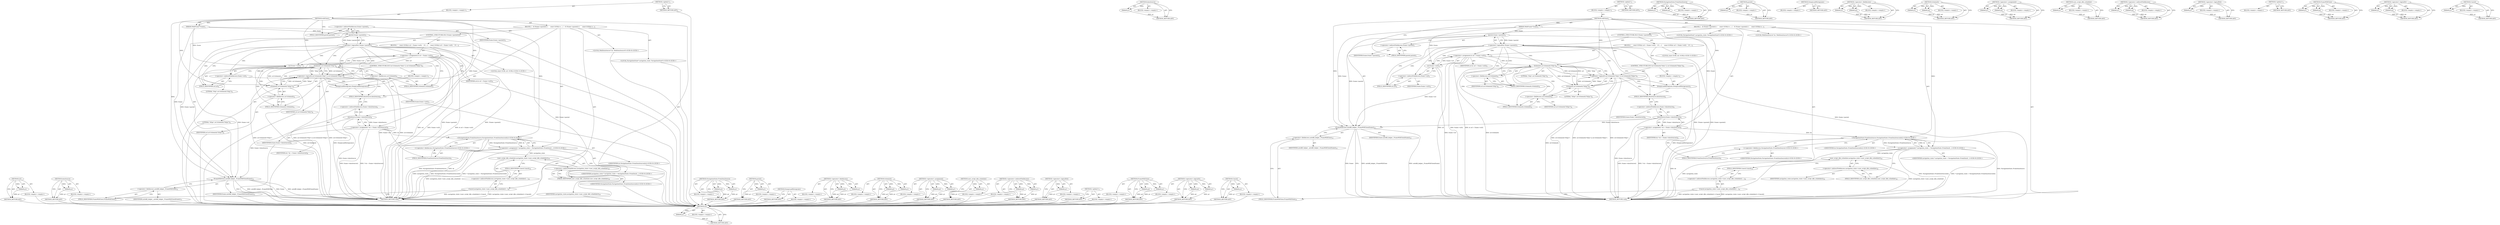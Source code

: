 digraph "Cancel" {
vulnerable_111 [label=<(METHOD,url)>];
vulnerable_112 [label=<(PARAM,p1)>];
vulnerable_113 [label=<(BLOCK,&lt;empty&gt;,&lt;empty&gt;)>];
vulnerable_114 [label=<(METHOD_RETURN,ANY)>];
vulnerable_133 [label=<(METHOD,dataSource)>];
vulnerable_134 [label=<(PARAM,p1)>];
vulnerable_135 [label=<(BLOCK,&lt;empty&gt;,&lt;empty&gt;)>];
vulnerable_136 [label=<(METHOD_RETURN,ANY)>];
vulnerable_6 [label=<(METHOD,&lt;global&gt;)<SUB>1</SUB>>];
vulnerable_7 [label=<(BLOCK,&lt;empty&gt;,&lt;empty&gt;)<SUB>1</SUB>>];
vulnerable_8 [label=<(METHOD,willClose)<SUB>1</SUB>>];
vulnerable_9 [label=<(PARAM,WebFrame* frame)<SUB>1</SUB>>];
vulnerable_10 [label=<(BLOCK,{
   if (!frame-&gt;parent()) {
     const GURL&amp; u...,{
   if (!frame-&gt;parent()) {
     const GURL&amp; u...)<SUB>1</SUB>>];
vulnerable_11 [label=<(CONTROL_STRUCTURE,IF,if (!frame-&gt;parent()))<SUB>2</SUB>>];
vulnerable_12 [label=<(&lt;operator&gt;.logicalNot,!frame-&gt;parent())<SUB>2</SUB>>];
vulnerable_13 [label=<(parent,frame-&gt;parent())<SUB>2</SUB>>];
vulnerable_14 [label=<(&lt;operator&gt;.indirectFieldAccess,frame-&gt;parent)<SUB>2</SUB>>];
vulnerable_15 [label=<(IDENTIFIER,frame,frame-&gt;parent())<SUB>2</SUB>>];
vulnerable_16 [label=<(FIELD_IDENTIFIER,parent,parent)<SUB>2</SUB>>];
vulnerable_17 [label=<(BLOCK,{
     const GURL&amp; url = frame-&gt;url();
    if (...,{
     const GURL&amp; url = frame-&gt;url();
    if (...)<SUB>2</SUB>>];
vulnerable_18 [label="<(LOCAL,const GURL url: GURL)<SUB>3</SUB>>"];
vulnerable_19 [label=<(&lt;operator&gt;.assignment,&amp; url = frame-&gt;url())<SUB>3</SUB>>];
vulnerable_20 [label=<(IDENTIFIER,url,&amp; url = frame-&gt;url())<SUB>3</SUB>>];
vulnerable_21 [label=<(url,frame-&gt;url())<SUB>3</SUB>>];
vulnerable_22 [label=<(&lt;operator&gt;.indirectFieldAccess,frame-&gt;url)<SUB>3</SUB>>];
vulnerable_23 [label=<(IDENTIFIER,frame,frame-&gt;url())<SUB>3</SUB>>];
vulnerable_24 [label=<(FIELD_IDENTIFIER,url,url)<SUB>3</SUB>>];
vulnerable_25 [label=<(CONTROL_STRUCTURE,IF,if (url.SchemeIs(&quot;http&quot;) || url.SchemeIs(&quot;https&quot;)))<SUB>4</SUB>>];
vulnerable_26 [label=<(&lt;operator&gt;.logicalOr,url.SchemeIs(&quot;http&quot;) || url.SchemeIs(&quot;https&quot;))<SUB>4</SUB>>];
vulnerable_27 [label=<(SchemeIs,url.SchemeIs(&quot;http&quot;))<SUB>4</SUB>>];
vulnerable_28 [label=<(&lt;operator&gt;.fieldAccess,url.SchemeIs)<SUB>4</SUB>>];
vulnerable_29 [label=<(IDENTIFIER,url,url.SchemeIs(&quot;http&quot;))<SUB>4</SUB>>];
vulnerable_30 [label=<(FIELD_IDENTIFIER,SchemeIs,SchemeIs)<SUB>4</SUB>>];
vulnerable_31 [label=<(LITERAL,&quot;http&quot;,url.SchemeIs(&quot;http&quot;))<SUB>4</SUB>>];
vulnerable_32 [label=<(SchemeIs,url.SchemeIs(&quot;https&quot;))<SUB>4</SUB>>];
vulnerable_33 [label=<(&lt;operator&gt;.fieldAccess,url.SchemeIs)<SUB>4</SUB>>];
vulnerable_34 [label=<(IDENTIFIER,url,url.SchemeIs(&quot;https&quot;))<SUB>4</SUB>>];
vulnerable_35 [label=<(FIELD_IDENTIFIER,SchemeIs,SchemeIs)<SUB>4</SUB>>];
vulnerable_36 [label=<(LITERAL,&quot;https&quot;,url.SchemeIs(&quot;https&quot;))<SUB>4</SUB>>];
vulnerable_37 [label=<(BLOCK,&lt;empty&gt;,&lt;empty&gt;)<SUB>5</SUB>>];
vulnerable_38 [label=<(DumpLoadHistograms,DumpLoadHistograms())<SUB>5</SUB>>];
vulnerable_39 [label="<(LOCAL,WebDataSource* ds: WebDataSource*)<SUB>8</SUB>>"];
vulnerable_40 [label=<(&lt;operator&gt;.assignment,* ds = frame-&gt;dataSource())<SUB>8</SUB>>];
vulnerable_41 [label=<(IDENTIFIER,ds,* ds = frame-&gt;dataSource())<SUB>8</SUB>>];
vulnerable_42 [label=<(dataSource,frame-&gt;dataSource())<SUB>8</SUB>>];
vulnerable_43 [label=<(&lt;operator&gt;.indirectFieldAccess,frame-&gt;dataSource)<SUB>8</SUB>>];
vulnerable_44 [label=<(IDENTIFIER,frame,frame-&gt;dataSource())<SUB>8</SUB>>];
vulnerable_45 [label=<(FIELD_IDENTIFIER,dataSource,dataSource)<SUB>8</SUB>>];
vulnerable_46 [label="<(LOCAL,NavigationState* navigation_state: NavigationState*)<SUB>9</SUB>>"];
vulnerable_47 [label="<(&lt;operator&gt;.assignment,* navigation_state = NavigationState::FromDataS...)<SUB>9</SUB>>"];
vulnerable_48 [label="<(IDENTIFIER,navigation_state,* navigation_state = NavigationState::FromDataS...)<SUB>9</SUB>>"];
vulnerable_49 [label="<(NavigationState.FromDataSource,NavigationState::FromDataSource(ds))<SUB>9</SUB>>"];
vulnerable_50 [label="<(&lt;operator&gt;.fieldAccess,NavigationState::FromDataSource)<SUB>9</SUB>>"];
vulnerable_51 [label="<(IDENTIFIER,NavigationState,NavigationState::FromDataSource(ds))<SUB>9</SUB>>"];
vulnerable_52 [label=<(FIELD_IDENTIFIER,FromDataSource,FromDataSource)<SUB>9</SUB>>];
vulnerable_53 [label="<(IDENTIFIER,ds,NavigationState::FromDataSource(ds))<SUB>9</SUB>>"];
vulnerable_54 [label=<(Cancel,navigation_state-&gt;user_script_idle_scheduler()-...)<SUB>10</SUB>>];
vulnerable_55 [label=<(&lt;operator&gt;.indirectFieldAccess,navigation_state-&gt;user_script_idle_scheduler()-...)<SUB>10</SUB>>];
vulnerable_56 [label=<(user_script_idle_scheduler,navigation_state-&gt;user_script_idle_scheduler())<SUB>10</SUB>>];
vulnerable_57 [label=<(&lt;operator&gt;.indirectFieldAccess,navigation_state-&gt;user_script_idle_scheduler)<SUB>10</SUB>>];
vulnerable_58 [label=<(IDENTIFIER,navigation_state,navigation_state-&gt;user_script_idle_scheduler())<SUB>10</SUB>>];
vulnerable_59 [label=<(FIELD_IDENTIFIER,user_script_idle_scheduler,user_script_idle_scheduler)<SUB>10</SUB>>];
vulnerable_60 [label=<(FIELD_IDENTIFIER,Cancel,Cancel)<SUB>10</SUB>>];
vulnerable_61 [label=<(FrameWillClose,autofill_helper_.FrameWillClose(frame))<SUB>12</SUB>>];
vulnerable_62 [label=<(&lt;operator&gt;.fieldAccess,autofill_helper_.FrameWillClose)<SUB>12</SUB>>];
vulnerable_63 [label=<(IDENTIFIER,autofill_helper_,autofill_helper_.FrameWillClose(frame))<SUB>12</SUB>>];
vulnerable_64 [label=<(FIELD_IDENTIFIER,FrameWillClose,FrameWillClose)<SUB>12</SUB>>];
vulnerable_65 [label=<(IDENTIFIER,frame,autofill_helper_.FrameWillClose(frame))<SUB>12</SUB>>];
vulnerable_66 [label=<(METHOD_RETURN,void)<SUB>1</SUB>>];
vulnerable_68 [label=<(METHOD_RETURN,ANY)<SUB>1</SUB>>];
vulnerable_137 [label=<(METHOD,NavigationState.FromDataSource)>];
vulnerable_138 [label=<(PARAM,p1)>];
vulnerable_139 [label=<(PARAM,p2)>];
vulnerable_140 [label=<(BLOCK,&lt;empty&gt;,&lt;empty&gt;)>];
vulnerable_141 [label=<(METHOD_RETURN,ANY)>];
vulnerable_97 [label=<(METHOD,parent)>];
vulnerable_98 [label=<(PARAM,p1)>];
vulnerable_99 [label=<(BLOCK,&lt;empty&gt;,&lt;empty&gt;)>];
vulnerable_100 [label=<(METHOD_RETURN,ANY)>];
vulnerable_130 [label=<(METHOD,DumpLoadHistograms)>];
vulnerable_131 [label=<(BLOCK,&lt;empty&gt;,&lt;empty&gt;)>];
vulnerable_132 [label=<(METHOD_RETURN,ANY)>];
vulnerable_125 [label=<(METHOD,&lt;operator&gt;.fieldAccess)>];
vulnerable_126 [label=<(PARAM,p1)>];
vulnerable_127 [label=<(PARAM,p2)>];
vulnerable_128 [label=<(BLOCK,&lt;empty&gt;,&lt;empty&gt;)>];
vulnerable_129 [label=<(METHOD_RETURN,ANY)>];
vulnerable_120 [label=<(METHOD,SchemeIs)>];
vulnerable_121 [label=<(PARAM,p1)>];
vulnerable_122 [label=<(PARAM,p2)>];
vulnerable_123 [label=<(BLOCK,&lt;empty&gt;,&lt;empty&gt;)>];
vulnerable_124 [label=<(METHOD_RETURN,ANY)>];
vulnerable_106 [label=<(METHOD,&lt;operator&gt;.assignment)>];
vulnerable_107 [label=<(PARAM,p1)>];
vulnerable_108 [label=<(PARAM,p2)>];
vulnerable_109 [label=<(BLOCK,&lt;empty&gt;,&lt;empty&gt;)>];
vulnerable_110 [label=<(METHOD_RETURN,ANY)>];
vulnerable_146 [label=<(METHOD,user_script_idle_scheduler)>];
vulnerable_147 [label=<(PARAM,p1)>];
vulnerable_148 [label=<(BLOCK,&lt;empty&gt;,&lt;empty&gt;)>];
vulnerable_149 [label=<(METHOD_RETURN,ANY)>];
vulnerable_101 [label=<(METHOD,&lt;operator&gt;.indirectFieldAccess)>];
vulnerable_102 [label=<(PARAM,p1)>];
vulnerable_103 [label=<(PARAM,p2)>];
vulnerable_104 [label=<(BLOCK,&lt;empty&gt;,&lt;empty&gt;)>];
vulnerable_105 [label=<(METHOD_RETURN,ANY)>];
vulnerable_93 [label=<(METHOD,&lt;operator&gt;.logicalNot)>];
vulnerable_94 [label=<(PARAM,p1)>];
vulnerable_95 [label=<(BLOCK,&lt;empty&gt;,&lt;empty&gt;)>];
vulnerable_96 [label=<(METHOD_RETURN,ANY)>];
vulnerable_87 [label=<(METHOD,&lt;global&gt;)<SUB>1</SUB>>];
vulnerable_88 [label=<(BLOCK,&lt;empty&gt;,&lt;empty&gt;)>];
vulnerable_89 [label=<(METHOD_RETURN,ANY)>];
vulnerable_150 [label=<(METHOD,FrameWillClose)>];
vulnerable_151 [label=<(PARAM,p1)>];
vulnerable_152 [label=<(PARAM,p2)>];
vulnerable_153 [label=<(BLOCK,&lt;empty&gt;,&lt;empty&gt;)>];
vulnerable_154 [label=<(METHOD_RETURN,ANY)>];
vulnerable_115 [label=<(METHOD,&lt;operator&gt;.logicalOr)>];
vulnerable_116 [label=<(PARAM,p1)>];
vulnerable_117 [label=<(PARAM,p2)>];
vulnerable_118 [label=<(BLOCK,&lt;empty&gt;,&lt;empty&gt;)>];
vulnerable_119 [label=<(METHOD_RETURN,ANY)>];
vulnerable_142 [label=<(METHOD,Cancel)>];
vulnerable_143 [label=<(PARAM,p1)>];
vulnerable_144 [label=<(BLOCK,&lt;empty&gt;,&lt;empty&gt;)>];
vulnerable_145 [label=<(METHOD_RETURN,ANY)>];
fixed_111 [label=<(METHOD,url)>];
fixed_112 [label=<(PARAM,p1)>];
fixed_113 [label=<(BLOCK,&lt;empty&gt;,&lt;empty&gt;)>];
fixed_114 [label=<(METHOD_RETURN,ANY)>];
fixed_133 [label=<(METHOD,dataSource)>];
fixed_134 [label=<(PARAM,p1)>];
fixed_135 [label=<(BLOCK,&lt;empty&gt;,&lt;empty&gt;)>];
fixed_136 [label=<(METHOD_RETURN,ANY)>];
fixed_6 [label=<(METHOD,&lt;global&gt;)<SUB>1</SUB>>];
fixed_7 [label=<(BLOCK,&lt;empty&gt;,&lt;empty&gt;)<SUB>1</SUB>>];
fixed_8 [label=<(METHOD,willClose)<SUB>1</SUB>>];
fixed_9 [label=<(PARAM,WebFrame* frame)<SUB>1</SUB>>];
fixed_10 [label=<(BLOCK,{
   if (!frame-&gt;parent()) {
     const GURL&amp; u...,{
   if (!frame-&gt;parent()) {
     const GURL&amp; u...)<SUB>1</SUB>>];
fixed_11 [label=<(CONTROL_STRUCTURE,IF,if (!frame-&gt;parent()))<SUB>2</SUB>>];
fixed_12 [label=<(&lt;operator&gt;.logicalNot,!frame-&gt;parent())<SUB>2</SUB>>];
fixed_13 [label=<(parent,frame-&gt;parent())<SUB>2</SUB>>];
fixed_14 [label=<(&lt;operator&gt;.indirectFieldAccess,frame-&gt;parent)<SUB>2</SUB>>];
fixed_15 [label=<(IDENTIFIER,frame,frame-&gt;parent())<SUB>2</SUB>>];
fixed_16 [label=<(FIELD_IDENTIFIER,parent,parent)<SUB>2</SUB>>];
fixed_17 [label=<(BLOCK,{
     const GURL&amp; url = frame-&gt;url();
    if (...,{
     const GURL&amp; url = frame-&gt;url();
    if (...)<SUB>2</SUB>>];
fixed_18 [label="<(LOCAL,const GURL url: GURL)<SUB>3</SUB>>"];
fixed_19 [label=<(&lt;operator&gt;.assignment,&amp; url = frame-&gt;url())<SUB>3</SUB>>];
fixed_20 [label=<(IDENTIFIER,url,&amp; url = frame-&gt;url())<SUB>3</SUB>>];
fixed_21 [label=<(url,frame-&gt;url())<SUB>3</SUB>>];
fixed_22 [label=<(&lt;operator&gt;.indirectFieldAccess,frame-&gt;url)<SUB>3</SUB>>];
fixed_23 [label=<(IDENTIFIER,frame,frame-&gt;url())<SUB>3</SUB>>];
fixed_24 [label=<(FIELD_IDENTIFIER,url,url)<SUB>3</SUB>>];
fixed_25 [label=<(CONTROL_STRUCTURE,IF,if (url.SchemeIs(&quot;http&quot;) || url.SchemeIs(&quot;https&quot;)))<SUB>4</SUB>>];
fixed_26 [label=<(&lt;operator&gt;.logicalOr,url.SchemeIs(&quot;http&quot;) || url.SchemeIs(&quot;https&quot;))<SUB>4</SUB>>];
fixed_27 [label=<(SchemeIs,url.SchemeIs(&quot;http&quot;))<SUB>4</SUB>>];
fixed_28 [label=<(&lt;operator&gt;.fieldAccess,url.SchemeIs)<SUB>4</SUB>>];
fixed_29 [label=<(IDENTIFIER,url,url.SchemeIs(&quot;http&quot;))<SUB>4</SUB>>];
fixed_30 [label=<(FIELD_IDENTIFIER,SchemeIs,SchemeIs)<SUB>4</SUB>>];
fixed_31 [label=<(LITERAL,&quot;http&quot;,url.SchemeIs(&quot;http&quot;))<SUB>4</SUB>>];
fixed_32 [label=<(SchemeIs,url.SchemeIs(&quot;https&quot;))<SUB>4</SUB>>];
fixed_33 [label=<(&lt;operator&gt;.fieldAccess,url.SchemeIs)<SUB>4</SUB>>];
fixed_34 [label=<(IDENTIFIER,url,url.SchemeIs(&quot;https&quot;))<SUB>4</SUB>>];
fixed_35 [label=<(FIELD_IDENTIFIER,SchemeIs,SchemeIs)<SUB>4</SUB>>];
fixed_36 [label=<(LITERAL,&quot;https&quot;,url.SchemeIs(&quot;https&quot;))<SUB>4</SUB>>];
fixed_37 [label=<(BLOCK,&lt;empty&gt;,&lt;empty&gt;)<SUB>5</SUB>>];
fixed_38 [label=<(DumpLoadHistograms,DumpLoadHistograms())<SUB>5</SUB>>];
fixed_39 [label="<(LOCAL,WebDataSource* ds: WebDataSource*)<SUB>8</SUB>>"];
fixed_40 [label=<(&lt;operator&gt;.assignment,* ds = frame-&gt;dataSource())<SUB>8</SUB>>];
fixed_41 [label=<(IDENTIFIER,ds,* ds = frame-&gt;dataSource())<SUB>8</SUB>>];
fixed_42 [label=<(dataSource,frame-&gt;dataSource())<SUB>8</SUB>>];
fixed_43 [label=<(&lt;operator&gt;.indirectFieldAccess,frame-&gt;dataSource)<SUB>8</SUB>>];
fixed_44 [label=<(IDENTIFIER,frame,frame-&gt;dataSource())<SUB>8</SUB>>];
fixed_45 [label=<(FIELD_IDENTIFIER,dataSource,dataSource)<SUB>8</SUB>>];
fixed_46 [label="<(LOCAL,NavigationState* navigation_state: NavigationState*)<SUB>9</SUB>>"];
fixed_47 [label="<(&lt;operator&gt;.assignment,* navigation_state = NavigationState::FromDataS...)<SUB>9</SUB>>"];
fixed_48 [label="<(IDENTIFIER,navigation_state,* navigation_state = NavigationState::FromDataS...)<SUB>9</SUB>>"];
fixed_49 [label="<(NavigationState.FromDataSource,NavigationState::FromDataSource(ds))<SUB>9</SUB>>"];
fixed_50 [label="<(&lt;operator&gt;.fieldAccess,NavigationState::FromDataSource)<SUB>9</SUB>>"];
fixed_51 [label="<(IDENTIFIER,NavigationState,NavigationState::FromDataSource(ds))<SUB>9</SUB>>"];
fixed_52 [label=<(FIELD_IDENTIFIER,FromDataSource,FromDataSource)<SUB>9</SUB>>];
fixed_53 [label="<(IDENTIFIER,ds,NavigationState::FromDataSource(ds))<SUB>9</SUB>>"];
fixed_54 [label=<(Cancel,navigation_state-&gt;user_script_idle_scheduler()-...)<SUB>10</SUB>>];
fixed_55 [label=<(&lt;operator&gt;.indirectFieldAccess,navigation_state-&gt;user_script_idle_scheduler()-...)<SUB>10</SUB>>];
fixed_56 [label=<(user_script_idle_scheduler,navigation_state-&gt;user_script_idle_scheduler())<SUB>10</SUB>>];
fixed_57 [label=<(&lt;operator&gt;.indirectFieldAccess,navigation_state-&gt;user_script_idle_scheduler)<SUB>10</SUB>>];
fixed_58 [label=<(IDENTIFIER,navigation_state,navigation_state-&gt;user_script_idle_scheduler())<SUB>10</SUB>>];
fixed_59 [label=<(FIELD_IDENTIFIER,user_script_idle_scheduler,user_script_idle_scheduler)<SUB>10</SUB>>];
fixed_60 [label=<(FIELD_IDENTIFIER,Cancel,Cancel)<SUB>10</SUB>>];
fixed_61 [label=<(FrameWillClose,autofill_helper_.FrameWillClose(frame))<SUB>13</SUB>>];
fixed_62 [label=<(&lt;operator&gt;.fieldAccess,autofill_helper_.FrameWillClose)<SUB>13</SUB>>];
fixed_63 [label=<(IDENTIFIER,autofill_helper_,autofill_helper_.FrameWillClose(frame))<SUB>13</SUB>>];
fixed_64 [label=<(FIELD_IDENTIFIER,FrameWillClose,FrameWillClose)<SUB>13</SUB>>];
fixed_65 [label=<(IDENTIFIER,frame,autofill_helper_.FrameWillClose(frame))<SUB>13</SUB>>];
fixed_66 [label=<(METHOD_RETURN,void)<SUB>1</SUB>>];
fixed_68 [label=<(METHOD_RETURN,ANY)<SUB>1</SUB>>];
fixed_137 [label=<(METHOD,NavigationState.FromDataSource)>];
fixed_138 [label=<(PARAM,p1)>];
fixed_139 [label=<(PARAM,p2)>];
fixed_140 [label=<(BLOCK,&lt;empty&gt;,&lt;empty&gt;)>];
fixed_141 [label=<(METHOD_RETURN,ANY)>];
fixed_97 [label=<(METHOD,parent)>];
fixed_98 [label=<(PARAM,p1)>];
fixed_99 [label=<(BLOCK,&lt;empty&gt;,&lt;empty&gt;)>];
fixed_100 [label=<(METHOD_RETURN,ANY)>];
fixed_130 [label=<(METHOD,DumpLoadHistograms)>];
fixed_131 [label=<(BLOCK,&lt;empty&gt;,&lt;empty&gt;)>];
fixed_132 [label=<(METHOD_RETURN,ANY)>];
fixed_125 [label=<(METHOD,&lt;operator&gt;.fieldAccess)>];
fixed_126 [label=<(PARAM,p1)>];
fixed_127 [label=<(PARAM,p2)>];
fixed_128 [label=<(BLOCK,&lt;empty&gt;,&lt;empty&gt;)>];
fixed_129 [label=<(METHOD_RETURN,ANY)>];
fixed_120 [label=<(METHOD,SchemeIs)>];
fixed_121 [label=<(PARAM,p1)>];
fixed_122 [label=<(PARAM,p2)>];
fixed_123 [label=<(BLOCK,&lt;empty&gt;,&lt;empty&gt;)>];
fixed_124 [label=<(METHOD_RETURN,ANY)>];
fixed_106 [label=<(METHOD,&lt;operator&gt;.assignment)>];
fixed_107 [label=<(PARAM,p1)>];
fixed_108 [label=<(PARAM,p2)>];
fixed_109 [label=<(BLOCK,&lt;empty&gt;,&lt;empty&gt;)>];
fixed_110 [label=<(METHOD_RETURN,ANY)>];
fixed_146 [label=<(METHOD,user_script_idle_scheduler)>];
fixed_147 [label=<(PARAM,p1)>];
fixed_148 [label=<(BLOCK,&lt;empty&gt;,&lt;empty&gt;)>];
fixed_149 [label=<(METHOD_RETURN,ANY)>];
fixed_101 [label=<(METHOD,&lt;operator&gt;.indirectFieldAccess)>];
fixed_102 [label=<(PARAM,p1)>];
fixed_103 [label=<(PARAM,p2)>];
fixed_104 [label=<(BLOCK,&lt;empty&gt;,&lt;empty&gt;)>];
fixed_105 [label=<(METHOD_RETURN,ANY)>];
fixed_93 [label=<(METHOD,&lt;operator&gt;.logicalNot)>];
fixed_94 [label=<(PARAM,p1)>];
fixed_95 [label=<(BLOCK,&lt;empty&gt;,&lt;empty&gt;)>];
fixed_96 [label=<(METHOD_RETURN,ANY)>];
fixed_87 [label=<(METHOD,&lt;global&gt;)<SUB>1</SUB>>];
fixed_88 [label=<(BLOCK,&lt;empty&gt;,&lt;empty&gt;)>];
fixed_89 [label=<(METHOD_RETURN,ANY)>];
fixed_150 [label=<(METHOD,FrameWillClose)>];
fixed_151 [label=<(PARAM,p1)>];
fixed_152 [label=<(PARAM,p2)>];
fixed_153 [label=<(BLOCK,&lt;empty&gt;,&lt;empty&gt;)>];
fixed_154 [label=<(METHOD_RETURN,ANY)>];
fixed_115 [label=<(METHOD,&lt;operator&gt;.logicalOr)>];
fixed_116 [label=<(PARAM,p1)>];
fixed_117 [label=<(PARAM,p2)>];
fixed_118 [label=<(BLOCK,&lt;empty&gt;,&lt;empty&gt;)>];
fixed_119 [label=<(METHOD_RETURN,ANY)>];
fixed_142 [label=<(METHOD,Cancel)>];
fixed_143 [label=<(PARAM,p1)>];
fixed_144 [label=<(BLOCK,&lt;empty&gt;,&lt;empty&gt;)>];
fixed_145 [label=<(METHOD_RETURN,ANY)>];
vulnerable_111 -> vulnerable_112  [key=0, label="AST: "];
vulnerable_111 -> vulnerable_112  [key=1, label="DDG: "];
vulnerable_111 -> vulnerable_113  [key=0, label="AST: "];
vulnerable_111 -> vulnerable_114  [key=0, label="AST: "];
vulnerable_111 -> vulnerable_114  [key=1, label="CFG: "];
vulnerable_112 -> vulnerable_114  [key=0, label="DDG: p1"];
vulnerable_113 -> fixed_111  [key=0];
vulnerable_114 -> fixed_111  [key=0];
vulnerable_133 -> vulnerable_134  [key=0, label="AST: "];
vulnerable_133 -> vulnerable_134  [key=1, label="DDG: "];
vulnerable_133 -> vulnerable_135  [key=0, label="AST: "];
vulnerable_133 -> vulnerable_136  [key=0, label="AST: "];
vulnerable_133 -> vulnerable_136  [key=1, label="CFG: "];
vulnerable_134 -> vulnerable_136  [key=0, label="DDG: p1"];
vulnerable_135 -> fixed_111  [key=0];
vulnerable_136 -> fixed_111  [key=0];
vulnerable_6 -> vulnerable_7  [key=0, label="AST: "];
vulnerable_6 -> vulnerable_68  [key=0, label="AST: "];
vulnerable_6 -> vulnerable_68  [key=1, label="CFG: "];
vulnerable_7 -> vulnerable_8  [key=0, label="AST: "];
vulnerable_8 -> vulnerable_9  [key=0, label="AST: "];
vulnerable_8 -> vulnerable_9  [key=1, label="DDG: "];
vulnerable_8 -> vulnerable_10  [key=0, label="AST: "];
vulnerable_8 -> vulnerable_66  [key=0, label="AST: "];
vulnerable_8 -> vulnerable_16  [key=0, label="CFG: "];
vulnerable_8 -> vulnerable_61  [key=0, label="DDG: "];
vulnerable_8 -> vulnerable_49  [key=0, label="DDG: "];
vulnerable_8 -> vulnerable_38  [key=0, label="DDG: "];
vulnerable_8 -> vulnerable_27  [key=0, label="DDG: "];
vulnerable_8 -> vulnerable_32  [key=0, label="DDG: "];
vulnerable_9 -> vulnerable_61  [key=0, label="DDG: frame"];
vulnerable_9 -> vulnerable_42  [key=0, label="DDG: frame"];
vulnerable_9 -> vulnerable_13  [key=0, label="DDG: frame"];
vulnerable_9 -> vulnerable_21  [key=0, label="DDG: frame"];
vulnerable_10 -> vulnerable_11  [key=0, label="AST: "];
vulnerable_10 -> vulnerable_39  [key=0, label="AST: "];
vulnerable_10 -> vulnerable_40  [key=0, label="AST: "];
vulnerable_10 -> vulnerable_46  [key=0, label="AST: "];
vulnerable_10 -> vulnerable_47  [key=0, label="AST: "];
vulnerable_10 -> vulnerable_54  [key=0, label="AST: "];
vulnerable_10 -> vulnerable_61  [key=0, label="AST: "];
vulnerable_11 -> vulnerable_12  [key=0, label="AST: "];
vulnerable_11 -> vulnerable_17  [key=0, label="AST: "];
vulnerable_12 -> vulnerable_13  [key=0, label="AST: "];
vulnerable_12 -> vulnerable_24  [key=0, label="CFG: "];
vulnerable_12 -> vulnerable_24  [key=1, label="CDG: "];
vulnerable_12 -> vulnerable_45  [key=0, label="CFG: "];
vulnerable_12 -> vulnerable_66  [key=0, label="DDG: frame-&gt;parent()"];
vulnerable_12 -> vulnerable_66  [key=1, label="DDG: !frame-&gt;parent()"];
vulnerable_12 -> vulnerable_30  [key=0, label="CDG: "];
vulnerable_12 -> vulnerable_21  [key=0, label="CDG: "];
vulnerable_12 -> vulnerable_26  [key=0, label="CDG: "];
vulnerable_12 -> vulnerable_19  [key=0, label="CDG: "];
vulnerable_12 -> vulnerable_28  [key=0, label="CDG: "];
vulnerable_12 -> vulnerable_22  [key=0, label="CDG: "];
vulnerable_12 -> vulnerable_27  [key=0, label="CDG: "];
vulnerable_13 -> vulnerable_14  [key=0, label="AST: "];
vulnerable_13 -> vulnerable_12  [key=0, label="CFG: "];
vulnerable_13 -> vulnerable_12  [key=1, label="DDG: frame-&gt;parent"];
vulnerable_13 -> vulnerable_66  [key=0, label="DDG: frame-&gt;parent"];
vulnerable_13 -> vulnerable_61  [key=0, label="DDG: frame-&gt;parent"];
vulnerable_14 -> vulnerable_15  [key=0, label="AST: "];
vulnerable_14 -> vulnerable_16  [key=0, label="AST: "];
vulnerable_14 -> vulnerable_13  [key=0, label="CFG: "];
vulnerable_15 -> fixed_111  [key=0];
vulnerable_16 -> vulnerable_14  [key=0, label="CFG: "];
vulnerable_17 -> vulnerable_18  [key=0, label="AST: "];
vulnerable_17 -> vulnerable_19  [key=0, label="AST: "];
vulnerable_17 -> vulnerable_25  [key=0, label="AST: "];
vulnerable_18 -> fixed_111  [key=0];
vulnerable_19 -> vulnerable_20  [key=0, label="AST: "];
vulnerable_19 -> vulnerable_21  [key=0, label="AST: "];
vulnerable_19 -> vulnerable_30  [key=0, label="CFG: "];
vulnerable_19 -> vulnerable_66  [key=0, label="DDG: url"];
vulnerable_19 -> vulnerable_66  [key=1, label="DDG: frame-&gt;url()"];
vulnerable_19 -> vulnerable_66  [key=2, label="DDG: &amp; url = frame-&gt;url()"];
vulnerable_19 -> vulnerable_27  [key=0, label="DDG: url"];
vulnerable_19 -> vulnerable_32  [key=0, label="DDG: url"];
vulnerable_20 -> fixed_111  [key=0];
vulnerable_21 -> vulnerable_22  [key=0, label="AST: "];
vulnerable_21 -> vulnerable_19  [key=0, label="CFG: "];
vulnerable_21 -> vulnerable_19  [key=1, label="DDG: frame-&gt;url"];
vulnerable_21 -> vulnerable_66  [key=0, label="DDG: frame-&gt;url"];
vulnerable_21 -> vulnerable_61  [key=0, label="DDG: frame-&gt;url"];
vulnerable_22 -> vulnerable_23  [key=0, label="AST: "];
vulnerable_22 -> vulnerable_24  [key=0, label="AST: "];
vulnerable_22 -> vulnerable_21  [key=0, label="CFG: "];
vulnerable_23 -> fixed_111  [key=0];
vulnerable_24 -> vulnerable_22  [key=0, label="CFG: "];
vulnerable_25 -> vulnerable_26  [key=0, label="AST: "];
vulnerable_25 -> vulnerable_37  [key=0, label="AST: "];
vulnerable_26 -> vulnerable_27  [key=0, label="AST: "];
vulnerable_26 -> vulnerable_32  [key=0, label="AST: "];
vulnerable_26 -> vulnerable_38  [key=0, label="CFG: "];
vulnerable_26 -> vulnerable_38  [key=1, label="CDG: "];
vulnerable_26 -> vulnerable_45  [key=0, label="CFG: "];
vulnerable_26 -> vulnerable_66  [key=0, label="DDG: url.SchemeIs(&quot;http&quot;)"];
vulnerable_26 -> vulnerable_66  [key=1, label="DDG: url.SchemeIs(&quot;https&quot;)"];
vulnerable_26 -> vulnerable_66  [key=2, label="DDG: url.SchemeIs(&quot;http&quot;) || url.SchemeIs(&quot;https&quot;)"];
vulnerable_27 -> vulnerable_28  [key=0, label="AST: "];
vulnerable_27 -> vulnerable_31  [key=0, label="AST: "];
vulnerable_27 -> vulnerable_26  [key=0, label="CFG: "];
vulnerable_27 -> vulnerable_26  [key=1, label="DDG: url.SchemeIs"];
vulnerable_27 -> vulnerable_26  [key=2, label="DDG: &quot;http&quot;"];
vulnerable_27 -> vulnerable_35  [key=0, label="CFG: "];
vulnerable_27 -> vulnerable_35  [key=1, label="CDG: "];
vulnerable_27 -> vulnerable_66  [key=0, label="DDG: url.SchemeIs"];
vulnerable_27 -> vulnerable_32  [key=0, label="DDG: url.SchemeIs"];
vulnerable_27 -> vulnerable_32  [key=1, label="CDG: "];
vulnerable_27 -> vulnerable_33  [key=0, label="CDG: "];
vulnerable_28 -> vulnerable_29  [key=0, label="AST: "];
vulnerable_28 -> vulnerable_30  [key=0, label="AST: "];
vulnerable_28 -> vulnerable_27  [key=0, label="CFG: "];
vulnerable_29 -> fixed_111  [key=0];
vulnerable_30 -> vulnerable_28  [key=0, label="CFG: "];
vulnerable_31 -> fixed_111  [key=0];
vulnerable_32 -> vulnerable_33  [key=0, label="AST: "];
vulnerable_32 -> vulnerable_36  [key=0, label="AST: "];
vulnerable_32 -> vulnerable_26  [key=0, label="CFG: "];
vulnerable_32 -> vulnerable_26  [key=1, label="DDG: url.SchemeIs"];
vulnerable_32 -> vulnerable_26  [key=2, label="DDG: &quot;https&quot;"];
vulnerable_32 -> vulnerable_66  [key=0, label="DDG: url.SchemeIs"];
vulnerable_33 -> vulnerable_34  [key=0, label="AST: "];
vulnerable_33 -> vulnerable_35  [key=0, label="AST: "];
vulnerable_33 -> vulnerable_32  [key=0, label="CFG: "];
vulnerable_34 -> fixed_111  [key=0];
vulnerable_35 -> vulnerable_33  [key=0, label="CFG: "];
vulnerable_36 -> fixed_111  [key=0];
vulnerable_37 -> vulnerable_38  [key=0, label="AST: "];
vulnerable_38 -> vulnerable_45  [key=0, label="CFG: "];
vulnerable_38 -> vulnerable_66  [key=0, label="DDG: DumpLoadHistograms()"];
vulnerable_39 -> fixed_111  [key=0];
vulnerable_40 -> vulnerable_41  [key=0, label="AST: "];
vulnerable_40 -> vulnerable_42  [key=0, label="AST: "];
vulnerable_40 -> vulnerable_52  [key=0, label="CFG: "];
vulnerable_40 -> vulnerable_66  [key=0, label="DDG: frame-&gt;dataSource()"];
vulnerable_40 -> vulnerable_66  [key=1, label="DDG: * ds = frame-&gt;dataSource()"];
vulnerable_40 -> vulnerable_49  [key=0, label="DDG: ds"];
vulnerable_41 -> fixed_111  [key=0];
vulnerable_42 -> vulnerable_43  [key=0, label="AST: "];
vulnerable_42 -> vulnerable_40  [key=0, label="CFG: "];
vulnerable_42 -> vulnerable_40  [key=1, label="DDG: frame-&gt;dataSource"];
vulnerable_42 -> vulnerable_66  [key=0, label="DDG: frame-&gt;dataSource"];
vulnerable_42 -> vulnerable_61  [key=0, label="DDG: frame-&gt;dataSource"];
vulnerable_43 -> vulnerable_44  [key=0, label="AST: "];
vulnerable_43 -> vulnerable_45  [key=0, label="AST: "];
vulnerable_43 -> vulnerable_42  [key=0, label="CFG: "];
vulnerable_44 -> fixed_111  [key=0];
vulnerable_45 -> vulnerable_43  [key=0, label="CFG: "];
vulnerable_46 -> fixed_111  [key=0];
vulnerable_47 -> vulnerable_48  [key=0, label="AST: "];
vulnerable_47 -> vulnerable_49  [key=0, label="AST: "];
vulnerable_47 -> vulnerable_59  [key=0, label="CFG: "];
vulnerable_47 -> vulnerable_66  [key=0, label="DDG: navigation_state"];
vulnerable_47 -> vulnerable_66  [key=1, label="DDG: NavigationState::FromDataSource(ds)"];
vulnerable_47 -> vulnerable_66  [key=2, label="DDG: * navigation_state = NavigationState::FromDataSource(ds)"];
vulnerable_47 -> vulnerable_56  [key=0, label="DDG: navigation_state"];
vulnerable_48 -> fixed_111  [key=0];
vulnerable_49 -> vulnerable_50  [key=0, label="AST: "];
vulnerable_49 -> vulnerable_53  [key=0, label="AST: "];
vulnerable_49 -> vulnerable_47  [key=0, label="CFG: "];
vulnerable_49 -> vulnerable_47  [key=1, label="DDG: NavigationState::FromDataSource"];
vulnerable_49 -> vulnerable_47  [key=2, label="DDG: ds"];
vulnerable_49 -> vulnerable_66  [key=0, label="DDG: NavigationState::FromDataSource"];
vulnerable_49 -> vulnerable_66  [key=1, label="DDG: ds"];
vulnerable_50 -> vulnerable_51  [key=0, label="AST: "];
vulnerable_50 -> vulnerable_52  [key=0, label="AST: "];
vulnerable_50 -> vulnerable_49  [key=0, label="CFG: "];
vulnerable_51 -> fixed_111  [key=0];
vulnerable_52 -> vulnerable_50  [key=0, label="CFG: "];
vulnerable_53 -> fixed_111  [key=0];
vulnerable_54 -> vulnerable_55  [key=0, label="AST: "];
vulnerable_54 -> vulnerable_64  [key=0, label="CFG: "];
vulnerable_54 -> vulnerable_66  [key=0, label="DDG: navigation_state-&gt;user_script_idle_scheduler()-&gt;Cancel"];
vulnerable_54 -> vulnerable_66  [key=1, label="DDG: navigation_state-&gt;user_script_idle_scheduler()-&gt;Cancel()"];
vulnerable_55 -> vulnerable_56  [key=0, label="AST: "];
vulnerable_55 -> vulnerable_60  [key=0, label="AST: "];
vulnerable_55 -> vulnerable_54  [key=0, label="CFG: "];
vulnerable_56 -> vulnerable_57  [key=0, label="AST: "];
vulnerable_56 -> vulnerable_60  [key=0, label="CFG: "];
vulnerable_56 -> vulnerable_66  [key=0, label="DDG: navigation_state-&gt;user_script_idle_scheduler"];
vulnerable_57 -> vulnerable_58  [key=0, label="AST: "];
vulnerable_57 -> vulnerable_59  [key=0, label="AST: "];
vulnerable_57 -> vulnerable_56  [key=0, label="CFG: "];
vulnerable_58 -> fixed_111  [key=0];
vulnerable_59 -> vulnerable_57  [key=0, label="CFG: "];
vulnerable_60 -> vulnerable_55  [key=0, label="CFG: "];
vulnerable_61 -> vulnerable_62  [key=0, label="AST: "];
vulnerable_61 -> vulnerable_65  [key=0, label="AST: "];
vulnerable_61 -> vulnerable_66  [key=0, label="CFG: "];
vulnerable_61 -> vulnerable_66  [key=1, label="DDG: autofill_helper_.FrameWillClose"];
vulnerable_61 -> vulnerable_66  [key=2, label="DDG: frame"];
vulnerable_61 -> vulnerable_66  [key=3, label="DDG: autofill_helper_.FrameWillClose(frame)"];
vulnerable_62 -> vulnerable_63  [key=0, label="AST: "];
vulnerable_62 -> vulnerable_64  [key=0, label="AST: "];
vulnerable_62 -> vulnerable_61  [key=0, label="CFG: "];
vulnerable_63 -> fixed_111  [key=0];
vulnerable_64 -> vulnerable_62  [key=0, label="CFG: "];
vulnerable_65 -> fixed_111  [key=0];
vulnerable_66 -> fixed_111  [key=0];
vulnerable_68 -> fixed_111  [key=0];
vulnerable_137 -> vulnerable_138  [key=0, label="AST: "];
vulnerable_137 -> vulnerable_138  [key=1, label="DDG: "];
vulnerable_137 -> vulnerable_140  [key=0, label="AST: "];
vulnerable_137 -> vulnerable_139  [key=0, label="AST: "];
vulnerable_137 -> vulnerable_139  [key=1, label="DDG: "];
vulnerable_137 -> vulnerable_141  [key=0, label="AST: "];
vulnerable_137 -> vulnerable_141  [key=1, label="CFG: "];
vulnerable_138 -> vulnerable_141  [key=0, label="DDG: p1"];
vulnerable_139 -> vulnerable_141  [key=0, label="DDG: p2"];
vulnerable_140 -> fixed_111  [key=0];
vulnerable_141 -> fixed_111  [key=0];
vulnerable_97 -> vulnerable_98  [key=0, label="AST: "];
vulnerable_97 -> vulnerable_98  [key=1, label="DDG: "];
vulnerable_97 -> vulnerable_99  [key=0, label="AST: "];
vulnerable_97 -> vulnerable_100  [key=0, label="AST: "];
vulnerable_97 -> vulnerable_100  [key=1, label="CFG: "];
vulnerable_98 -> vulnerable_100  [key=0, label="DDG: p1"];
vulnerable_99 -> fixed_111  [key=0];
vulnerable_100 -> fixed_111  [key=0];
vulnerable_130 -> vulnerable_131  [key=0, label="AST: "];
vulnerable_130 -> vulnerable_132  [key=0, label="AST: "];
vulnerable_130 -> vulnerable_132  [key=1, label="CFG: "];
vulnerable_131 -> fixed_111  [key=0];
vulnerable_132 -> fixed_111  [key=0];
vulnerable_125 -> vulnerable_126  [key=0, label="AST: "];
vulnerable_125 -> vulnerable_126  [key=1, label="DDG: "];
vulnerable_125 -> vulnerable_128  [key=0, label="AST: "];
vulnerable_125 -> vulnerable_127  [key=0, label="AST: "];
vulnerable_125 -> vulnerable_127  [key=1, label="DDG: "];
vulnerable_125 -> vulnerable_129  [key=0, label="AST: "];
vulnerable_125 -> vulnerable_129  [key=1, label="CFG: "];
vulnerable_126 -> vulnerable_129  [key=0, label="DDG: p1"];
vulnerable_127 -> vulnerable_129  [key=0, label="DDG: p2"];
vulnerable_128 -> fixed_111  [key=0];
vulnerable_129 -> fixed_111  [key=0];
vulnerable_120 -> vulnerable_121  [key=0, label="AST: "];
vulnerable_120 -> vulnerable_121  [key=1, label="DDG: "];
vulnerable_120 -> vulnerable_123  [key=0, label="AST: "];
vulnerable_120 -> vulnerable_122  [key=0, label="AST: "];
vulnerable_120 -> vulnerable_122  [key=1, label="DDG: "];
vulnerable_120 -> vulnerable_124  [key=0, label="AST: "];
vulnerable_120 -> vulnerable_124  [key=1, label="CFG: "];
vulnerable_121 -> vulnerable_124  [key=0, label="DDG: p1"];
vulnerable_122 -> vulnerable_124  [key=0, label="DDG: p2"];
vulnerable_123 -> fixed_111  [key=0];
vulnerable_124 -> fixed_111  [key=0];
vulnerable_106 -> vulnerable_107  [key=0, label="AST: "];
vulnerable_106 -> vulnerable_107  [key=1, label="DDG: "];
vulnerable_106 -> vulnerable_109  [key=0, label="AST: "];
vulnerable_106 -> vulnerable_108  [key=0, label="AST: "];
vulnerable_106 -> vulnerable_108  [key=1, label="DDG: "];
vulnerable_106 -> vulnerable_110  [key=0, label="AST: "];
vulnerable_106 -> vulnerable_110  [key=1, label="CFG: "];
vulnerable_107 -> vulnerable_110  [key=0, label="DDG: p1"];
vulnerable_108 -> vulnerable_110  [key=0, label="DDG: p2"];
vulnerable_109 -> fixed_111  [key=0];
vulnerable_110 -> fixed_111  [key=0];
vulnerable_146 -> vulnerable_147  [key=0, label="AST: "];
vulnerable_146 -> vulnerable_147  [key=1, label="DDG: "];
vulnerable_146 -> vulnerable_148  [key=0, label="AST: "];
vulnerable_146 -> vulnerable_149  [key=0, label="AST: "];
vulnerable_146 -> vulnerable_149  [key=1, label="CFG: "];
vulnerable_147 -> vulnerable_149  [key=0, label="DDG: p1"];
vulnerable_148 -> fixed_111  [key=0];
vulnerable_149 -> fixed_111  [key=0];
vulnerable_101 -> vulnerable_102  [key=0, label="AST: "];
vulnerable_101 -> vulnerable_102  [key=1, label="DDG: "];
vulnerable_101 -> vulnerable_104  [key=0, label="AST: "];
vulnerable_101 -> vulnerable_103  [key=0, label="AST: "];
vulnerable_101 -> vulnerable_103  [key=1, label="DDG: "];
vulnerable_101 -> vulnerable_105  [key=0, label="AST: "];
vulnerable_101 -> vulnerable_105  [key=1, label="CFG: "];
vulnerable_102 -> vulnerable_105  [key=0, label="DDG: p1"];
vulnerable_103 -> vulnerable_105  [key=0, label="DDG: p2"];
vulnerable_104 -> fixed_111  [key=0];
vulnerable_105 -> fixed_111  [key=0];
vulnerable_93 -> vulnerable_94  [key=0, label="AST: "];
vulnerable_93 -> vulnerable_94  [key=1, label="DDG: "];
vulnerable_93 -> vulnerable_95  [key=0, label="AST: "];
vulnerable_93 -> vulnerable_96  [key=0, label="AST: "];
vulnerable_93 -> vulnerable_96  [key=1, label="CFG: "];
vulnerable_94 -> vulnerable_96  [key=0, label="DDG: p1"];
vulnerable_95 -> fixed_111  [key=0];
vulnerable_96 -> fixed_111  [key=0];
vulnerable_87 -> vulnerable_88  [key=0, label="AST: "];
vulnerable_87 -> vulnerable_89  [key=0, label="AST: "];
vulnerable_87 -> vulnerable_89  [key=1, label="CFG: "];
vulnerable_88 -> fixed_111  [key=0];
vulnerable_89 -> fixed_111  [key=0];
vulnerable_150 -> vulnerable_151  [key=0, label="AST: "];
vulnerable_150 -> vulnerable_151  [key=1, label="DDG: "];
vulnerable_150 -> vulnerable_153  [key=0, label="AST: "];
vulnerable_150 -> vulnerable_152  [key=0, label="AST: "];
vulnerable_150 -> vulnerable_152  [key=1, label="DDG: "];
vulnerable_150 -> vulnerable_154  [key=0, label="AST: "];
vulnerable_150 -> vulnerable_154  [key=1, label="CFG: "];
vulnerable_151 -> vulnerable_154  [key=0, label="DDG: p1"];
vulnerable_152 -> vulnerable_154  [key=0, label="DDG: p2"];
vulnerable_153 -> fixed_111  [key=0];
vulnerable_154 -> fixed_111  [key=0];
vulnerable_115 -> vulnerable_116  [key=0, label="AST: "];
vulnerable_115 -> vulnerable_116  [key=1, label="DDG: "];
vulnerable_115 -> vulnerable_118  [key=0, label="AST: "];
vulnerable_115 -> vulnerable_117  [key=0, label="AST: "];
vulnerable_115 -> vulnerable_117  [key=1, label="DDG: "];
vulnerable_115 -> vulnerable_119  [key=0, label="AST: "];
vulnerable_115 -> vulnerable_119  [key=1, label="CFG: "];
vulnerable_116 -> vulnerable_119  [key=0, label="DDG: p1"];
vulnerable_117 -> vulnerable_119  [key=0, label="DDG: p2"];
vulnerable_118 -> fixed_111  [key=0];
vulnerable_119 -> fixed_111  [key=0];
vulnerable_142 -> vulnerable_143  [key=0, label="AST: "];
vulnerable_142 -> vulnerable_143  [key=1, label="DDG: "];
vulnerable_142 -> vulnerable_144  [key=0, label="AST: "];
vulnerable_142 -> vulnerable_145  [key=0, label="AST: "];
vulnerable_142 -> vulnerable_145  [key=1, label="CFG: "];
vulnerable_143 -> vulnerable_145  [key=0, label="DDG: p1"];
vulnerable_144 -> fixed_111  [key=0];
vulnerable_145 -> fixed_111  [key=0];
fixed_111 -> fixed_112  [key=0, label="AST: "];
fixed_111 -> fixed_112  [key=1, label="DDG: "];
fixed_111 -> fixed_113  [key=0, label="AST: "];
fixed_111 -> fixed_114  [key=0, label="AST: "];
fixed_111 -> fixed_114  [key=1, label="CFG: "];
fixed_112 -> fixed_114  [key=0, label="DDG: p1"];
fixed_133 -> fixed_134  [key=0, label="AST: "];
fixed_133 -> fixed_134  [key=1, label="DDG: "];
fixed_133 -> fixed_135  [key=0, label="AST: "];
fixed_133 -> fixed_136  [key=0, label="AST: "];
fixed_133 -> fixed_136  [key=1, label="CFG: "];
fixed_134 -> fixed_136  [key=0, label="DDG: p1"];
fixed_6 -> fixed_7  [key=0, label="AST: "];
fixed_6 -> fixed_68  [key=0, label="AST: "];
fixed_6 -> fixed_68  [key=1, label="CFG: "];
fixed_7 -> fixed_8  [key=0, label="AST: "];
fixed_8 -> fixed_9  [key=0, label="AST: "];
fixed_8 -> fixed_9  [key=1, label="DDG: "];
fixed_8 -> fixed_10  [key=0, label="AST: "];
fixed_8 -> fixed_66  [key=0, label="AST: "];
fixed_8 -> fixed_16  [key=0, label="CFG: "];
fixed_8 -> fixed_61  [key=0, label="DDG: "];
fixed_8 -> fixed_49  [key=0, label="DDG: "];
fixed_8 -> fixed_38  [key=0, label="DDG: "];
fixed_8 -> fixed_27  [key=0, label="DDG: "];
fixed_8 -> fixed_32  [key=0, label="DDG: "];
fixed_9 -> fixed_61  [key=0, label="DDG: frame"];
fixed_9 -> fixed_42  [key=0, label="DDG: frame"];
fixed_9 -> fixed_13  [key=0, label="DDG: frame"];
fixed_9 -> fixed_21  [key=0, label="DDG: frame"];
fixed_10 -> fixed_11  [key=0, label="AST: "];
fixed_10 -> fixed_39  [key=0, label="AST: "];
fixed_10 -> fixed_40  [key=0, label="AST: "];
fixed_10 -> fixed_46  [key=0, label="AST: "];
fixed_10 -> fixed_47  [key=0, label="AST: "];
fixed_10 -> fixed_54  [key=0, label="AST: "];
fixed_10 -> fixed_61  [key=0, label="AST: "];
fixed_11 -> fixed_12  [key=0, label="AST: "];
fixed_11 -> fixed_17  [key=0, label="AST: "];
fixed_12 -> fixed_13  [key=0, label="AST: "];
fixed_12 -> fixed_24  [key=0, label="CFG: "];
fixed_12 -> fixed_24  [key=1, label="CDG: "];
fixed_12 -> fixed_45  [key=0, label="CFG: "];
fixed_12 -> fixed_66  [key=0, label="DDG: frame-&gt;parent()"];
fixed_12 -> fixed_66  [key=1, label="DDG: !frame-&gt;parent()"];
fixed_12 -> fixed_30  [key=0, label="CDG: "];
fixed_12 -> fixed_21  [key=0, label="CDG: "];
fixed_12 -> fixed_26  [key=0, label="CDG: "];
fixed_12 -> fixed_19  [key=0, label="CDG: "];
fixed_12 -> fixed_28  [key=0, label="CDG: "];
fixed_12 -> fixed_22  [key=0, label="CDG: "];
fixed_12 -> fixed_27  [key=0, label="CDG: "];
fixed_13 -> fixed_14  [key=0, label="AST: "];
fixed_13 -> fixed_12  [key=0, label="CFG: "];
fixed_13 -> fixed_12  [key=1, label="DDG: frame-&gt;parent"];
fixed_13 -> fixed_66  [key=0, label="DDG: frame-&gt;parent"];
fixed_13 -> fixed_61  [key=0, label="DDG: frame-&gt;parent"];
fixed_14 -> fixed_15  [key=0, label="AST: "];
fixed_14 -> fixed_16  [key=0, label="AST: "];
fixed_14 -> fixed_13  [key=0, label="CFG: "];
fixed_16 -> fixed_14  [key=0, label="CFG: "];
fixed_17 -> fixed_18  [key=0, label="AST: "];
fixed_17 -> fixed_19  [key=0, label="AST: "];
fixed_17 -> fixed_25  [key=0, label="AST: "];
fixed_19 -> fixed_20  [key=0, label="AST: "];
fixed_19 -> fixed_21  [key=0, label="AST: "];
fixed_19 -> fixed_30  [key=0, label="CFG: "];
fixed_19 -> fixed_66  [key=0, label="DDG: url"];
fixed_19 -> fixed_66  [key=1, label="DDG: frame-&gt;url()"];
fixed_19 -> fixed_66  [key=2, label="DDG: &amp; url = frame-&gt;url()"];
fixed_19 -> fixed_27  [key=0, label="DDG: url"];
fixed_19 -> fixed_32  [key=0, label="DDG: url"];
fixed_21 -> fixed_22  [key=0, label="AST: "];
fixed_21 -> fixed_19  [key=0, label="CFG: "];
fixed_21 -> fixed_19  [key=1, label="DDG: frame-&gt;url"];
fixed_21 -> fixed_66  [key=0, label="DDG: frame-&gt;url"];
fixed_21 -> fixed_61  [key=0, label="DDG: frame-&gt;url"];
fixed_22 -> fixed_23  [key=0, label="AST: "];
fixed_22 -> fixed_24  [key=0, label="AST: "];
fixed_22 -> fixed_21  [key=0, label="CFG: "];
fixed_24 -> fixed_22  [key=0, label="CFG: "];
fixed_25 -> fixed_26  [key=0, label="AST: "];
fixed_25 -> fixed_37  [key=0, label="AST: "];
fixed_26 -> fixed_27  [key=0, label="AST: "];
fixed_26 -> fixed_32  [key=0, label="AST: "];
fixed_26 -> fixed_38  [key=0, label="CFG: "];
fixed_26 -> fixed_38  [key=1, label="CDG: "];
fixed_26 -> fixed_45  [key=0, label="CFG: "];
fixed_26 -> fixed_66  [key=0, label="DDG: url.SchemeIs(&quot;http&quot;)"];
fixed_26 -> fixed_66  [key=1, label="DDG: url.SchemeIs(&quot;https&quot;)"];
fixed_26 -> fixed_66  [key=2, label="DDG: url.SchemeIs(&quot;http&quot;) || url.SchemeIs(&quot;https&quot;)"];
fixed_27 -> fixed_28  [key=0, label="AST: "];
fixed_27 -> fixed_31  [key=0, label="AST: "];
fixed_27 -> fixed_26  [key=0, label="CFG: "];
fixed_27 -> fixed_26  [key=1, label="DDG: url.SchemeIs"];
fixed_27 -> fixed_26  [key=2, label="DDG: &quot;http&quot;"];
fixed_27 -> fixed_35  [key=0, label="CFG: "];
fixed_27 -> fixed_35  [key=1, label="CDG: "];
fixed_27 -> fixed_66  [key=0, label="DDG: url.SchemeIs"];
fixed_27 -> fixed_32  [key=0, label="DDG: url.SchemeIs"];
fixed_27 -> fixed_32  [key=1, label="CDG: "];
fixed_27 -> fixed_33  [key=0, label="CDG: "];
fixed_28 -> fixed_29  [key=0, label="AST: "];
fixed_28 -> fixed_30  [key=0, label="AST: "];
fixed_28 -> fixed_27  [key=0, label="CFG: "];
fixed_30 -> fixed_28  [key=0, label="CFG: "];
fixed_32 -> fixed_33  [key=0, label="AST: "];
fixed_32 -> fixed_36  [key=0, label="AST: "];
fixed_32 -> fixed_26  [key=0, label="CFG: "];
fixed_32 -> fixed_26  [key=1, label="DDG: url.SchemeIs"];
fixed_32 -> fixed_26  [key=2, label="DDG: &quot;https&quot;"];
fixed_32 -> fixed_66  [key=0, label="DDG: url.SchemeIs"];
fixed_33 -> fixed_34  [key=0, label="AST: "];
fixed_33 -> fixed_35  [key=0, label="AST: "];
fixed_33 -> fixed_32  [key=0, label="CFG: "];
fixed_35 -> fixed_33  [key=0, label="CFG: "];
fixed_37 -> fixed_38  [key=0, label="AST: "];
fixed_38 -> fixed_45  [key=0, label="CFG: "];
fixed_38 -> fixed_66  [key=0, label="DDG: DumpLoadHistograms()"];
fixed_40 -> fixed_41  [key=0, label="AST: "];
fixed_40 -> fixed_42  [key=0, label="AST: "];
fixed_40 -> fixed_52  [key=0, label="CFG: "];
fixed_40 -> fixed_66  [key=0, label="DDG: frame-&gt;dataSource()"];
fixed_40 -> fixed_66  [key=1, label="DDG: * ds = frame-&gt;dataSource()"];
fixed_40 -> fixed_49  [key=0, label="DDG: ds"];
fixed_42 -> fixed_43  [key=0, label="AST: "];
fixed_42 -> fixed_40  [key=0, label="CFG: "];
fixed_42 -> fixed_40  [key=1, label="DDG: frame-&gt;dataSource"];
fixed_42 -> fixed_66  [key=0, label="DDG: frame-&gt;dataSource"];
fixed_42 -> fixed_61  [key=0, label="DDG: frame-&gt;dataSource"];
fixed_43 -> fixed_44  [key=0, label="AST: "];
fixed_43 -> fixed_45  [key=0, label="AST: "];
fixed_43 -> fixed_42  [key=0, label="CFG: "];
fixed_45 -> fixed_43  [key=0, label="CFG: "];
fixed_47 -> fixed_48  [key=0, label="AST: "];
fixed_47 -> fixed_49  [key=0, label="AST: "];
fixed_47 -> fixed_59  [key=0, label="CFG: "];
fixed_47 -> fixed_66  [key=0, label="DDG: navigation_state"];
fixed_47 -> fixed_66  [key=1, label="DDG: NavigationState::FromDataSource(ds)"];
fixed_47 -> fixed_66  [key=2, label="DDG: * navigation_state = NavigationState::FromDataSource(ds)"];
fixed_47 -> fixed_56  [key=0, label="DDG: navigation_state"];
fixed_49 -> fixed_50  [key=0, label="AST: "];
fixed_49 -> fixed_53  [key=0, label="AST: "];
fixed_49 -> fixed_47  [key=0, label="CFG: "];
fixed_49 -> fixed_47  [key=1, label="DDG: NavigationState::FromDataSource"];
fixed_49 -> fixed_47  [key=2, label="DDG: ds"];
fixed_49 -> fixed_66  [key=0, label="DDG: NavigationState::FromDataSource"];
fixed_49 -> fixed_66  [key=1, label="DDG: ds"];
fixed_50 -> fixed_51  [key=0, label="AST: "];
fixed_50 -> fixed_52  [key=0, label="AST: "];
fixed_50 -> fixed_49  [key=0, label="CFG: "];
fixed_52 -> fixed_50  [key=0, label="CFG: "];
fixed_54 -> fixed_55  [key=0, label="AST: "];
fixed_54 -> fixed_64  [key=0, label="CFG: "];
fixed_54 -> fixed_66  [key=0, label="DDG: navigation_state-&gt;user_script_idle_scheduler()-&gt;Cancel"];
fixed_54 -> fixed_66  [key=1, label="DDG: navigation_state-&gt;user_script_idle_scheduler()-&gt;Cancel()"];
fixed_55 -> fixed_56  [key=0, label="AST: "];
fixed_55 -> fixed_60  [key=0, label="AST: "];
fixed_55 -> fixed_54  [key=0, label="CFG: "];
fixed_56 -> fixed_57  [key=0, label="AST: "];
fixed_56 -> fixed_60  [key=0, label="CFG: "];
fixed_56 -> fixed_66  [key=0, label="DDG: navigation_state-&gt;user_script_idle_scheduler"];
fixed_57 -> fixed_58  [key=0, label="AST: "];
fixed_57 -> fixed_59  [key=0, label="AST: "];
fixed_57 -> fixed_56  [key=0, label="CFG: "];
fixed_59 -> fixed_57  [key=0, label="CFG: "];
fixed_60 -> fixed_55  [key=0, label="CFG: "];
fixed_61 -> fixed_62  [key=0, label="AST: "];
fixed_61 -> fixed_65  [key=0, label="AST: "];
fixed_61 -> fixed_66  [key=0, label="CFG: "];
fixed_61 -> fixed_66  [key=1, label="DDG: autofill_helper_.FrameWillClose"];
fixed_61 -> fixed_66  [key=2, label="DDG: frame"];
fixed_61 -> fixed_66  [key=3, label="DDG: autofill_helper_.FrameWillClose(frame)"];
fixed_62 -> fixed_63  [key=0, label="AST: "];
fixed_62 -> fixed_64  [key=0, label="AST: "];
fixed_62 -> fixed_61  [key=0, label="CFG: "];
fixed_64 -> fixed_62  [key=0, label="CFG: "];
fixed_137 -> fixed_138  [key=0, label="AST: "];
fixed_137 -> fixed_138  [key=1, label="DDG: "];
fixed_137 -> fixed_140  [key=0, label="AST: "];
fixed_137 -> fixed_139  [key=0, label="AST: "];
fixed_137 -> fixed_139  [key=1, label="DDG: "];
fixed_137 -> fixed_141  [key=0, label="AST: "];
fixed_137 -> fixed_141  [key=1, label="CFG: "];
fixed_138 -> fixed_141  [key=0, label="DDG: p1"];
fixed_139 -> fixed_141  [key=0, label="DDG: p2"];
fixed_97 -> fixed_98  [key=0, label="AST: "];
fixed_97 -> fixed_98  [key=1, label="DDG: "];
fixed_97 -> fixed_99  [key=0, label="AST: "];
fixed_97 -> fixed_100  [key=0, label="AST: "];
fixed_97 -> fixed_100  [key=1, label="CFG: "];
fixed_98 -> fixed_100  [key=0, label="DDG: p1"];
fixed_130 -> fixed_131  [key=0, label="AST: "];
fixed_130 -> fixed_132  [key=0, label="AST: "];
fixed_130 -> fixed_132  [key=1, label="CFG: "];
fixed_125 -> fixed_126  [key=0, label="AST: "];
fixed_125 -> fixed_126  [key=1, label="DDG: "];
fixed_125 -> fixed_128  [key=0, label="AST: "];
fixed_125 -> fixed_127  [key=0, label="AST: "];
fixed_125 -> fixed_127  [key=1, label="DDG: "];
fixed_125 -> fixed_129  [key=0, label="AST: "];
fixed_125 -> fixed_129  [key=1, label="CFG: "];
fixed_126 -> fixed_129  [key=0, label="DDG: p1"];
fixed_127 -> fixed_129  [key=0, label="DDG: p2"];
fixed_120 -> fixed_121  [key=0, label="AST: "];
fixed_120 -> fixed_121  [key=1, label="DDG: "];
fixed_120 -> fixed_123  [key=0, label="AST: "];
fixed_120 -> fixed_122  [key=0, label="AST: "];
fixed_120 -> fixed_122  [key=1, label="DDG: "];
fixed_120 -> fixed_124  [key=0, label="AST: "];
fixed_120 -> fixed_124  [key=1, label="CFG: "];
fixed_121 -> fixed_124  [key=0, label="DDG: p1"];
fixed_122 -> fixed_124  [key=0, label="DDG: p2"];
fixed_106 -> fixed_107  [key=0, label="AST: "];
fixed_106 -> fixed_107  [key=1, label="DDG: "];
fixed_106 -> fixed_109  [key=0, label="AST: "];
fixed_106 -> fixed_108  [key=0, label="AST: "];
fixed_106 -> fixed_108  [key=1, label="DDG: "];
fixed_106 -> fixed_110  [key=0, label="AST: "];
fixed_106 -> fixed_110  [key=1, label="CFG: "];
fixed_107 -> fixed_110  [key=0, label="DDG: p1"];
fixed_108 -> fixed_110  [key=0, label="DDG: p2"];
fixed_146 -> fixed_147  [key=0, label="AST: "];
fixed_146 -> fixed_147  [key=1, label="DDG: "];
fixed_146 -> fixed_148  [key=0, label="AST: "];
fixed_146 -> fixed_149  [key=0, label="AST: "];
fixed_146 -> fixed_149  [key=1, label="CFG: "];
fixed_147 -> fixed_149  [key=0, label="DDG: p1"];
fixed_101 -> fixed_102  [key=0, label="AST: "];
fixed_101 -> fixed_102  [key=1, label="DDG: "];
fixed_101 -> fixed_104  [key=0, label="AST: "];
fixed_101 -> fixed_103  [key=0, label="AST: "];
fixed_101 -> fixed_103  [key=1, label="DDG: "];
fixed_101 -> fixed_105  [key=0, label="AST: "];
fixed_101 -> fixed_105  [key=1, label="CFG: "];
fixed_102 -> fixed_105  [key=0, label="DDG: p1"];
fixed_103 -> fixed_105  [key=0, label="DDG: p2"];
fixed_93 -> fixed_94  [key=0, label="AST: "];
fixed_93 -> fixed_94  [key=1, label="DDG: "];
fixed_93 -> fixed_95  [key=0, label="AST: "];
fixed_93 -> fixed_96  [key=0, label="AST: "];
fixed_93 -> fixed_96  [key=1, label="CFG: "];
fixed_94 -> fixed_96  [key=0, label="DDG: p1"];
fixed_87 -> fixed_88  [key=0, label="AST: "];
fixed_87 -> fixed_89  [key=0, label="AST: "];
fixed_87 -> fixed_89  [key=1, label="CFG: "];
fixed_150 -> fixed_151  [key=0, label="AST: "];
fixed_150 -> fixed_151  [key=1, label="DDG: "];
fixed_150 -> fixed_153  [key=0, label="AST: "];
fixed_150 -> fixed_152  [key=0, label="AST: "];
fixed_150 -> fixed_152  [key=1, label="DDG: "];
fixed_150 -> fixed_154  [key=0, label="AST: "];
fixed_150 -> fixed_154  [key=1, label="CFG: "];
fixed_151 -> fixed_154  [key=0, label="DDG: p1"];
fixed_152 -> fixed_154  [key=0, label="DDG: p2"];
fixed_115 -> fixed_116  [key=0, label="AST: "];
fixed_115 -> fixed_116  [key=1, label="DDG: "];
fixed_115 -> fixed_118  [key=0, label="AST: "];
fixed_115 -> fixed_117  [key=0, label="AST: "];
fixed_115 -> fixed_117  [key=1, label="DDG: "];
fixed_115 -> fixed_119  [key=0, label="AST: "];
fixed_115 -> fixed_119  [key=1, label="CFG: "];
fixed_116 -> fixed_119  [key=0, label="DDG: p1"];
fixed_117 -> fixed_119  [key=0, label="DDG: p2"];
fixed_142 -> fixed_143  [key=0, label="AST: "];
fixed_142 -> fixed_143  [key=1, label="DDG: "];
fixed_142 -> fixed_144  [key=0, label="AST: "];
fixed_142 -> fixed_145  [key=0, label="AST: "];
fixed_142 -> fixed_145  [key=1, label="CFG: "];
fixed_143 -> fixed_145  [key=0, label="DDG: p1"];
}
